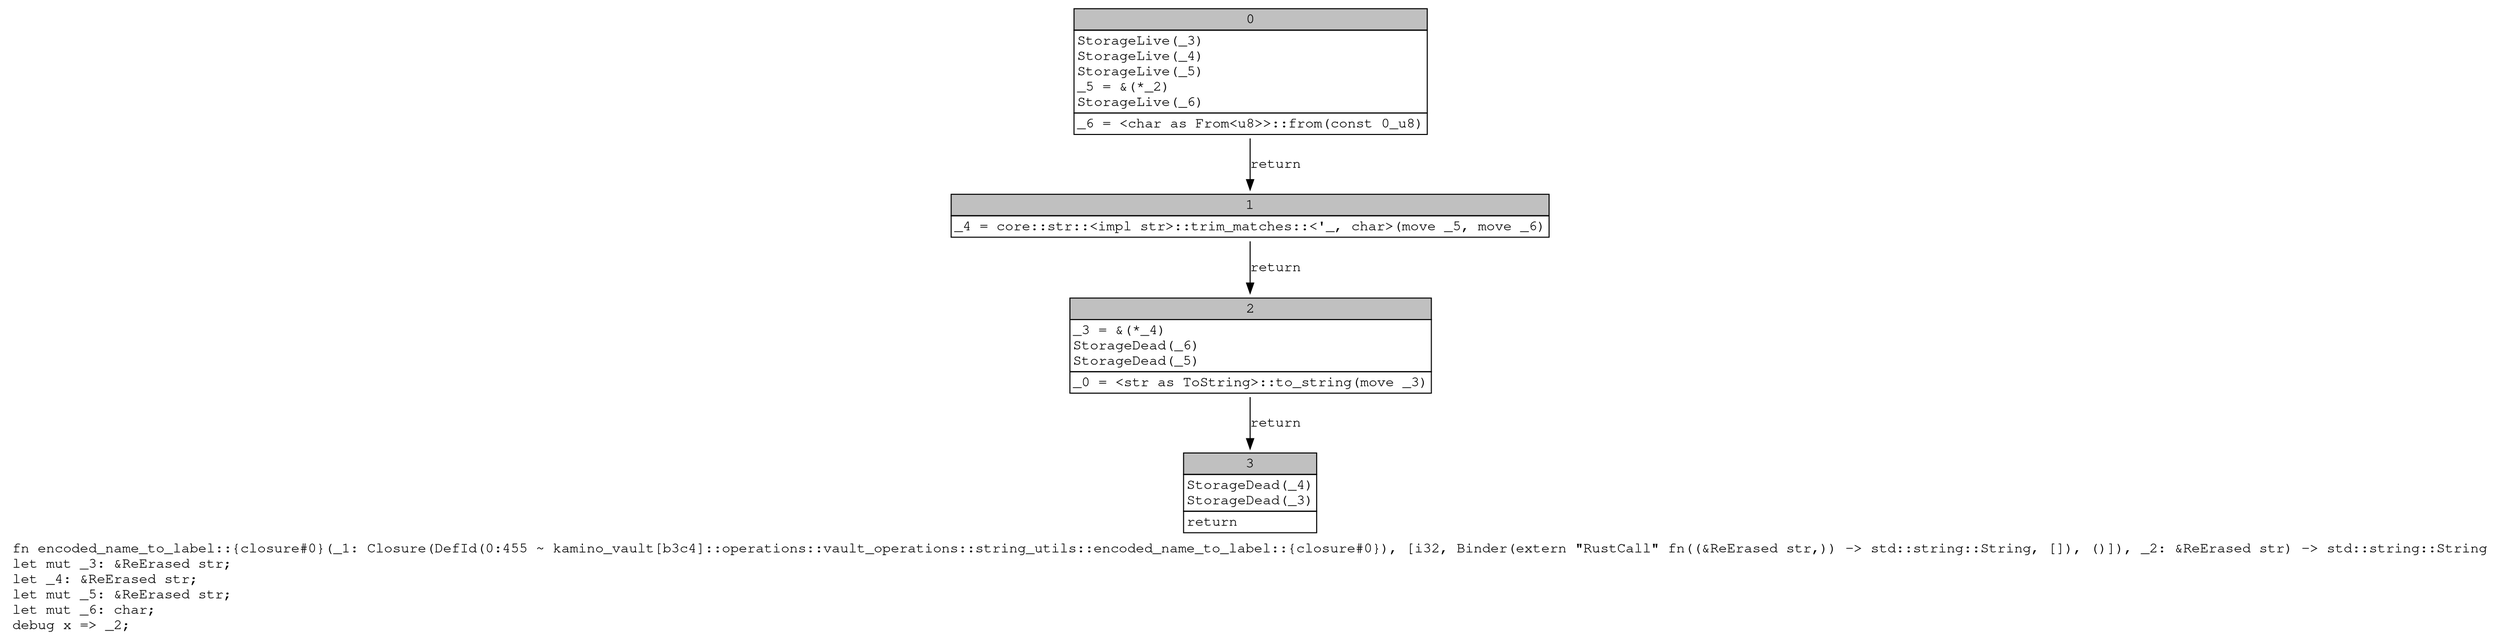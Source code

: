 digraph Mir_0_455 {
    graph [fontname="Courier, monospace"];
    node [fontname="Courier, monospace"];
    edge [fontname="Courier, monospace"];
    label=<fn encoded_name_to_label::{closure#0}(_1: Closure(DefId(0:455 ~ kamino_vault[b3c4]::operations::vault_operations::string_utils::encoded_name_to_label::{closure#0}), [i32, Binder(extern &quot;RustCall&quot; fn((&amp;ReErased str,)) -&gt; std::string::String, []), ()]), _2: &amp;ReErased str) -&gt; std::string::String<br align="left"/>let mut _3: &amp;ReErased str;<br align="left"/>let _4: &amp;ReErased str;<br align="left"/>let mut _5: &amp;ReErased str;<br align="left"/>let mut _6: char;<br align="left"/>debug x =&gt; _2;<br align="left"/>>;
    bb0__0_455 [shape="none", label=<<table border="0" cellborder="1" cellspacing="0"><tr><td bgcolor="gray" align="center" colspan="1">0</td></tr><tr><td align="left" balign="left">StorageLive(_3)<br/>StorageLive(_4)<br/>StorageLive(_5)<br/>_5 = &amp;(*_2)<br/>StorageLive(_6)<br/></td></tr><tr><td align="left">_6 = &lt;char as From&lt;u8&gt;&gt;::from(const 0_u8)</td></tr></table>>];
    bb1__0_455 [shape="none", label=<<table border="0" cellborder="1" cellspacing="0"><tr><td bgcolor="gray" align="center" colspan="1">1</td></tr><tr><td align="left">_4 = core::str::&lt;impl str&gt;::trim_matches::&lt;'_, char&gt;(move _5, move _6)</td></tr></table>>];
    bb2__0_455 [shape="none", label=<<table border="0" cellborder="1" cellspacing="0"><tr><td bgcolor="gray" align="center" colspan="1">2</td></tr><tr><td align="left" balign="left">_3 = &amp;(*_4)<br/>StorageDead(_6)<br/>StorageDead(_5)<br/></td></tr><tr><td align="left">_0 = &lt;str as ToString&gt;::to_string(move _3)</td></tr></table>>];
    bb3__0_455 [shape="none", label=<<table border="0" cellborder="1" cellspacing="0"><tr><td bgcolor="gray" align="center" colspan="1">3</td></tr><tr><td align="left" balign="left">StorageDead(_4)<br/>StorageDead(_3)<br/></td></tr><tr><td align="left">return</td></tr></table>>];
    bb0__0_455 -> bb1__0_455 [label="return"];
    bb1__0_455 -> bb2__0_455 [label="return"];
    bb2__0_455 -> bb3__0_455 [label="return"];
}
